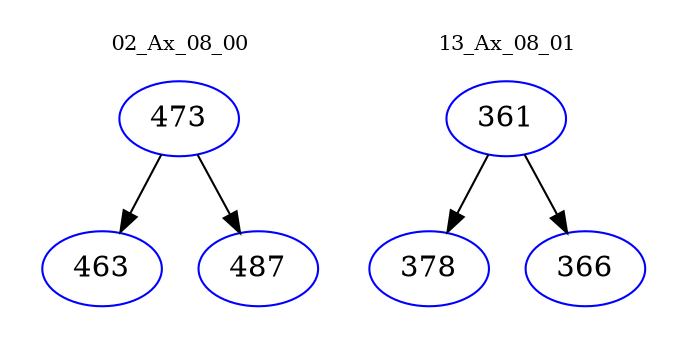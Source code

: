 digraph{
subgraph cluster_0 {
color = white
label = "02_Ax_08_00";
fontsize=10;
T0_473 [label="473", color="blue"]
T0_473 -> T0_463 [color="black"]
T0_463 [label="463", color="blue"]
T0_473 -> T0_487 [color="black"]
T0_487 [label="487", color="blue"]
}
subgraph cluster_1 {
color = white
label = "13_Ax_08_01";
fontsize=10;
T1_361 [label="361", color="blue"]
T1_361 -> T1_378 [color="black"]
T1_378 [label="378", color="blue"]
T1_361 -> T1_366 [color="black"]
T1_366 [label="366", color="blue"]
}
}

